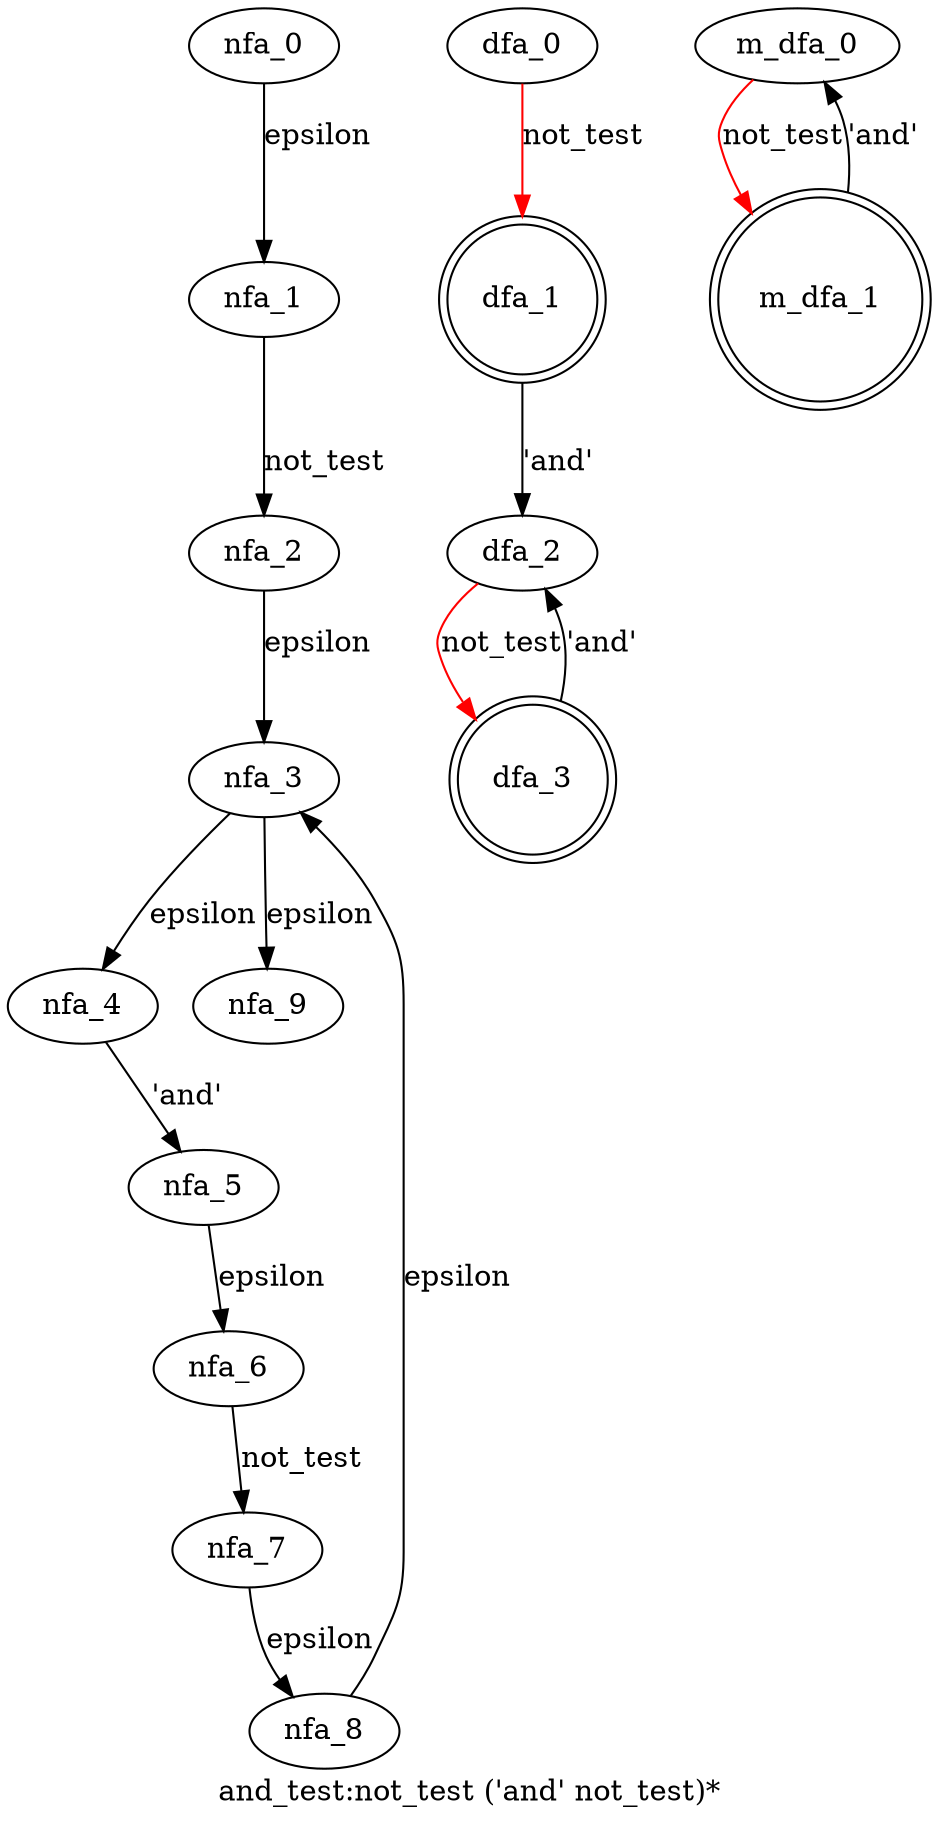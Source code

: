 digraph and_test {
 graph[label="and_test:not_test ('and' not_test)*"]
 subgraph and_test_nfa {
  nfa_0->nfa_1[label="epsilon"]
  nfa_1->nfa_2[label="not_test"]
  nfa_2->nfa_3[label="epsilon"]
  nfa_3->nfa_4[label="epsilon"]
  nfa_4->nfa_5[label="'and'"]
  nfa_5->nfa_6[label="epsilon"]
  nfa_6->nfa_7[label="not_test"]
  nfa_7->nfa_8[label="epsilon"]
  nfa_8->nfa_3[label="epsilon"]
  nfa_3->nfa_9[label="epsilon"]
  }
 subgraph and_test_dfa {
  dfa_0->dfa_1[label="not_test",color=red]
  dfa_1->dfa_2[label="'and'"]
  dfa_2->dfa_3[label="not_test",color=red]
  dfa_3->dfa_2[label="'and'"]
  dfa_1[shape=doublecircle]
  dfa_3[shape=doublecircle]
  }
 subgraph and_test_m_dfa {
  m_dfa_0->m_dfa_1[label="not_test",color=red]
  m_dfa_1->m_dfa_0[label="'and'"]
  m_dfa_1[shape=doublecircle]
  }
}
